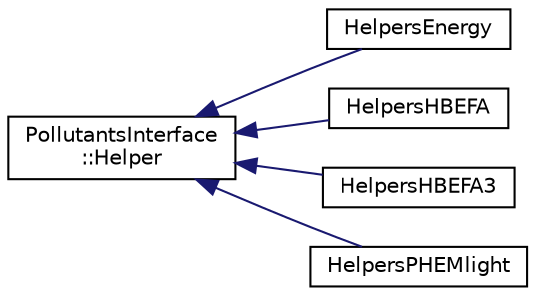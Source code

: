 digraph "Graphical Class Hierarchy"
{
  edge [fontname="Helvetica",fontsize="10",labelfontname="Helvetica",labelfontsize="10"];
  node [fontname="Helvetica",fontsize="10",shape=record];
  rankdir="LR";
  Node0 [label="PollutantsInterface\l::Helper",height=0.2,width=0.4,color="black", fillcolor="white", style="filled",URL="$de/d93/class_pollutants_interface_1_1_helper.html",tooltip="abstract superclass for the model helpers "];
  Node0 -> Node1 [dir="back",color="midnightblue",fontsize="10",style="solid",fontname="Helvetica"];
  Node1 [label="HelpersEnergy",height=0.2,width=0.4,color="black", fillcolor="white", style="filled",URL="$d2/de5/class_helpers_energy.html",tooltip="Helper methods for energy-based electricity consumption computation based on the battery device..."];
  Node0 -> Node2 [dir="back",color="midnightblue",fontsize="10",style="solid",fontname="Helvetica"];
  Node2 [label="HelpersHBEFA",height=0.2,width=0.4,color="black", fillcolor="white", style="filled",URL="$d4/d8d/class_helpers_h_b_e_f_a.html",tooltip="Helper methods for HBEFA-based emission computation. "];
  Node0 -> Node3 [dir="back",color="midnightblue",fontsize="10",style="solid",fontname="Helvetica"];
  Node3 [label="HelpersHBEFA3",height=0.2,width=0.4,color="black", fillcolor="white", style="filled",URL="$db/d6c/class_helpers_h_b_e_f_a3.html",tooltip="Helper methods for HBEFA3-based emission computation. "];
  Node0 -> Node4 [dir="back",color="midnightblue",fontsize="10",style="solid",fontname="Helvetica"];
  Node4 [label="HelpersPHEMlight",height=0.2,width=0.4,color="black", fillcolor="white", style="filled",URL="$d4/d19/class_helpers_p_h_e_mlight.html",tooltip="Helper methods for PHEMlight-based emission computation. "];
}
